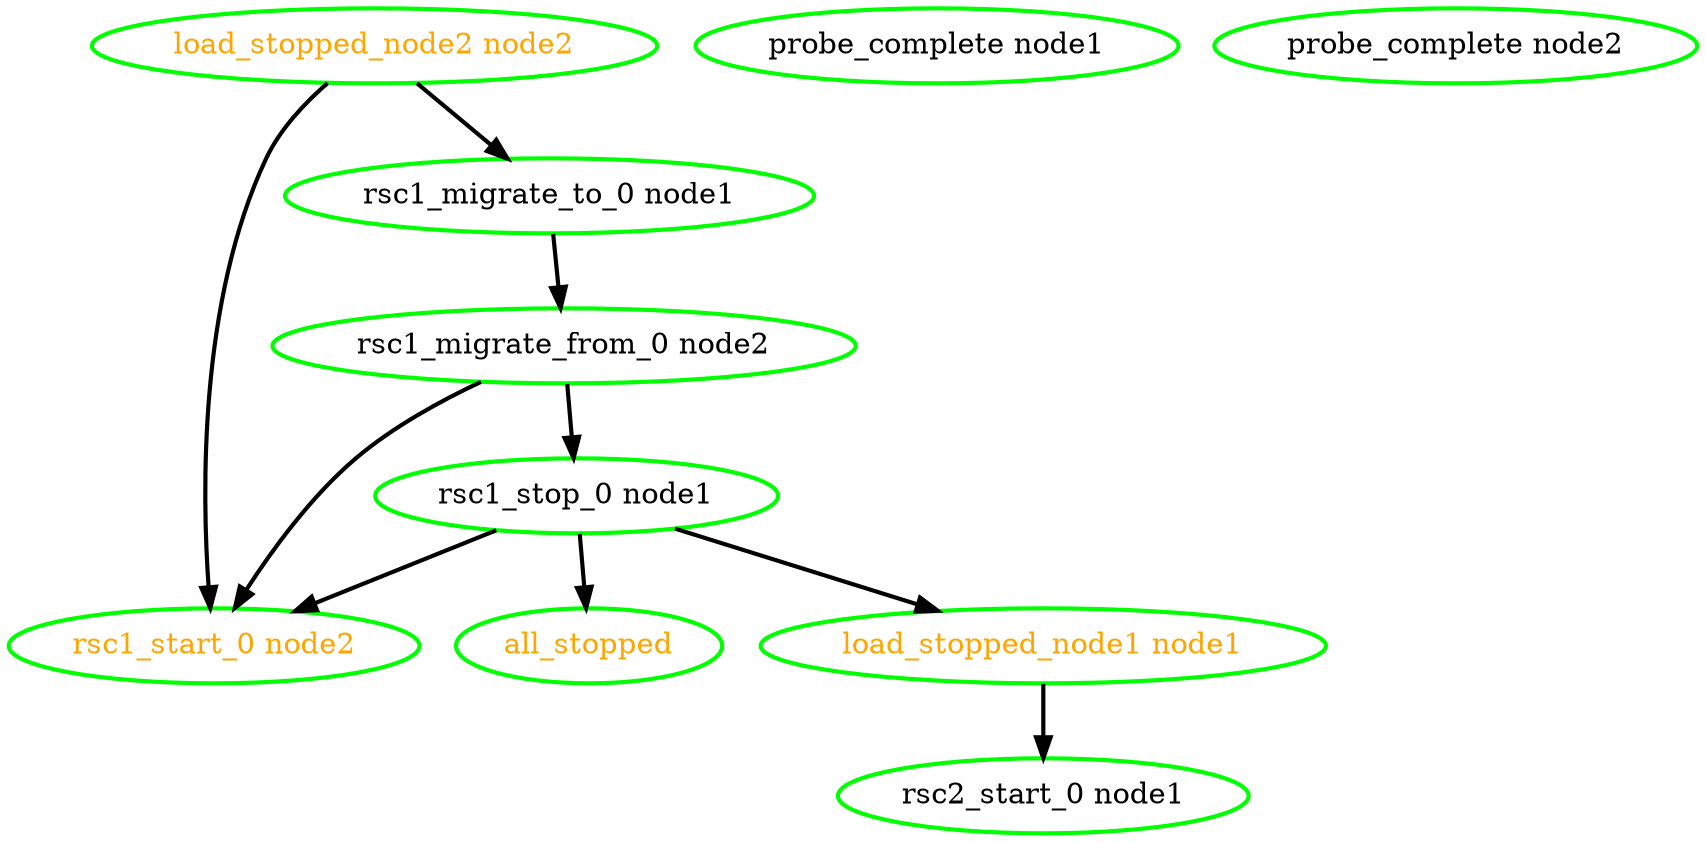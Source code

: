 digraph "g" {
"all_stopped" [ style=bold color="green" fontcolor="orange" ]
"load_stopped_node1 node1" -> "rsc2_start_0 node1" [ style = bold]
"load_stopped_node1 node1" [ style=bold color="green" fontcolor="orange" ]
"load_stopped_node2 node2" -> "rsc1_migrate_to_0 node1" [ style = bold]
"load_stopped_node2 node2" -> "rsc1_start_0 node2" [ style = bold]
"load_stopped_node2 node2" [ style=bold color="green" fontcolor="orange" ]
"probe_complete node1" [ style=bold color="green" fontcolor="black" ]
"probe_complete node2" [ style=bold color="green" fontcolor="black" ]
"rsc1_migrate_from_0 node2" -> "rsc1_start_0 node2" [ style = bold]
"rsc1_migrate_from_0 node2" -> "rsc1_stop_0 node1" [ style = bold]
"rsc1_migrate_from_0 node2" [ style=bold color="green" fontcolor="black" ]
"rsc1_migrate_to_0 node1" -> "rsc1_migrate_from_0 node2" [ style = bold]
"rsc1_migrate_to_0 node1" [ style=bold color="green" fontcolor="black" ]
"rsc1_start_0 node2" [ style=bold color="green" fontcolor="orange" ]
"rsc1_stop_0 node1" -> "all_stopped" [ style = bold]
"rsc1_stop_0 node1" -> "load_stopped_node1 node1" [ style = bold]
"rsc1_stop_0 node1" -> "rsc1_start_0 node2" [ style = bold]
"rsc1_stop_0 node1" [ style=bold color="green" fontcolor="black" ]
"rsc2_start_0 node1" [ style=bold color="green" fontcolor="black" ]
}
